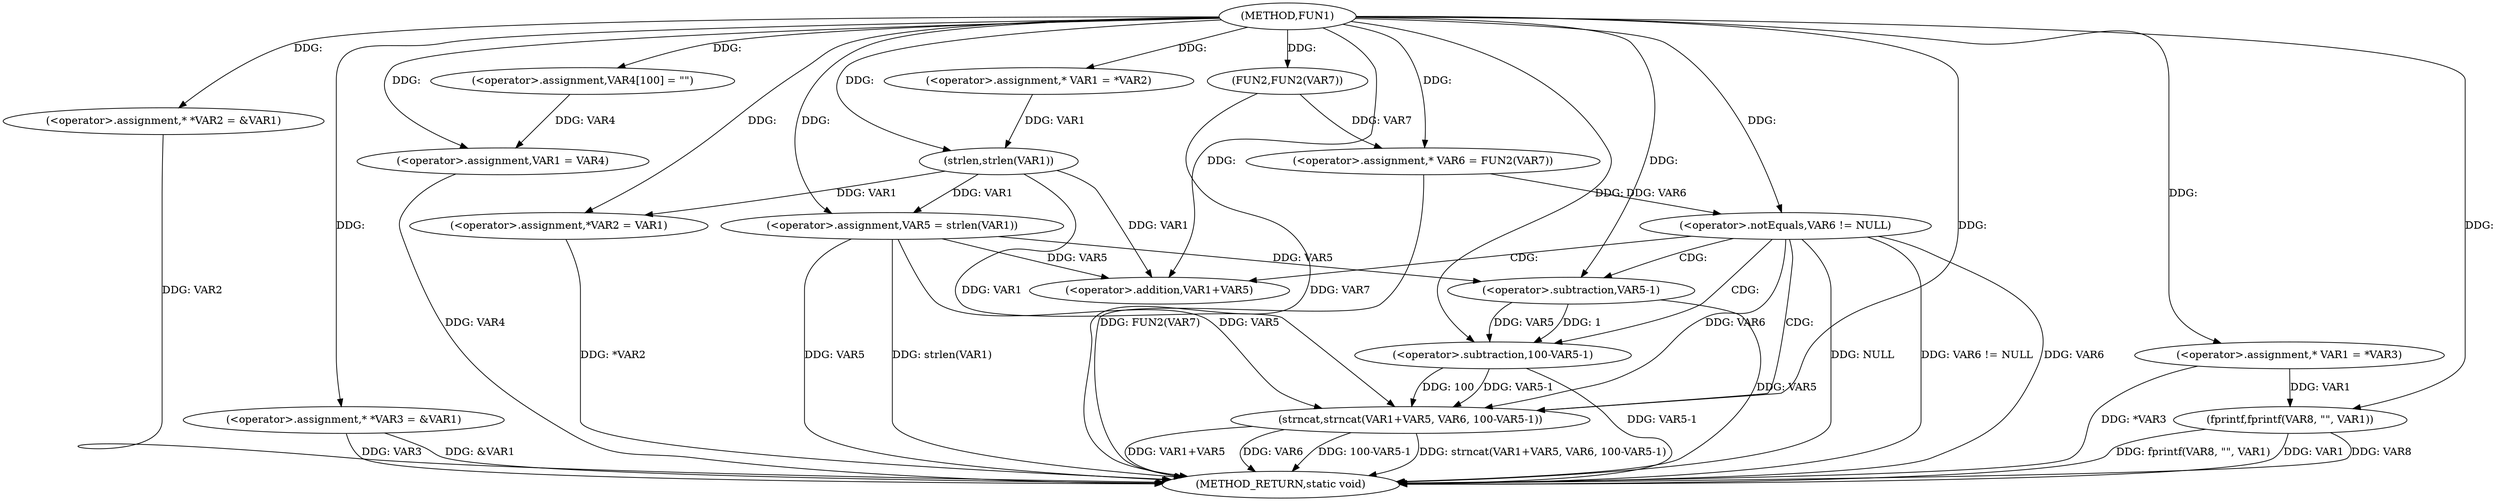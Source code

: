 digraph FUN1 {  
"1000100" [label = "(METHOD,FUN1)" ]
"1000166" [label = "(METHOD_RETURN,static void)" ]
"1000104" [label = "(<operator>.assignment,* *VAR2 = &VAR1)" ]
"1000109" [label = "(<operator>.assignment,* *VAR3 = &VAR1)" ]
"1000114" [label = "(<operator>.assignment,VAR4[100] = \"\")" ]
"1000117" [label = "(<operator>.assignment,VAR1 = VAR4)" ]
"1000122" [label = "(<operator>.assignment,* VAR1 = *VAR2)" ]
"1000128" [label = "(<operator>.assignment,VAR5 = strlen(VAR1))" ]
"1000130" [label = "(strlen,strlen(VAR1))" ]
"1000133" [label = "(<operator>.assignment,* VAR6 = FUN2(VAR7))" ]
"1000135" [label = "(FUN2,FUN2(VAR7))" ]
"1000138" [label = "(<operator>.notEquals,VAR6 != NULL)" ]
"1000142" [label = "(strncat,strncat(VAR1+VAR5, VAR6, 100-VAR5-1))" ]
"1000143" [label = "(<operator>.addition,VAR1+VAR5)" ]
"1000147" [label = "(<operator>.subtraction,100-VAR5-1)" ]
"1000149" [label = "(<operator>.subtraction,VAR5-1)" ]
"1000152" [label = "(<operator>.assignment,*VAR2 = VAR1)" ]
"1000158" [label = "(<operator>.assignment,* VAR1 = *VAR3)" ]
"1000162" [label = "(fprintf,fprintf(VAR8, \"\", VAR1))" ]
  "1000128" -> "1000166"  [ label = "DDG: strlen(VAR1)"] 
  "1000142" -> "1000166"  [ label = "DDG: strncat(VAR1+VAR5, VAR6, 100-VAR5-1)"] 
  "1000104" -> "1000166"  [ label = "DDG: VAR2"] 
  "1000138" -> "1000166"  [ label = "DDG: VAR6"] 
  "1000147" -> "1000166"  [ label = "DDG: VAR5-1"] 
  "1000152" -> "1000166"  [ label = "DDG: *VAR2"] 
  "1000149" -> "1000166"  [ label = "DDG: VAR5"] 
  "1000117" -> "1000166"  [ label = "DDG: VAR4"] 
  "1000162" -> "1000166"  [ label = "DDG: VAR1"] 
  "1000158" -> "1000166"  [ label = "DDG: *VAR3"] 
  "1000138" -> "1000166"  [ label = "DDG: NULL"] 
  "1000128" -> "1000166"  [ label = "DDG: VAR5"] 
  "1000133" -> "1000166"  [ label = "DDG: FUN2(VAR7)"] 
  "1000109" -> "1000166"  [ label = "DDG: VAR3"] 
  "1000142" -> "1000166"  [ label = "DDG: VAR1+VAR5"] 
  "1000135" -> "1000166"  [ label = "DDG: VAR7"] 
  "1000138" -> "1000166"  [ label = "DDG: VAR6 != NULL"] 
  "1000162" -> "1000166"  [ label = "DDG: VAR8"] 
  "1000162" -> "1000166"  [ label = "DDG: fprintf(VAR8, \"\", VAR1)"] 
  "1000142" -> "1000166"  [ label = "DDG: VAR6"] 
  "1000142" -> "1000166"  [ label = "DDG: 100-VAR5-1"] 
  "1000109" -> "1000166"  [ label = "DDG: &VAR1"] 
  "1000100" -> "1000104"  [ label = "DDG: "] 
  "1000100" -> "1000109"  [ label = "DDG: "] 
  "1000100" -> "1000114"  [ label = "DDG: "] 
  "1000114" -> "1000117"  [ label = "DDG: VAR4"] 
  "1000100" -> "1000117"  [ label = "DDG: "] 
  "1000100" -> "1000122"  [ label = "DDG: "] 
  "1000130" -> "1000128"  [ label = "DDG: VAR1"] 
  "1000100" -> "1000128"  [ label = "DDG: "] 
  "1000122" -> "1000130"  [ label = "DDG: VAR1"] 
  "1000100" -> "1000130"  [ label = "DDG: "] 
  "1000135" -> "1000133"  [ label = "DDG: VAR7"] 
  "1000100" -> "1000133"  [ label = "DDG: "] 
  "1000100" -> "1000135"  [ label = "DDG: "] 
  "1000133" -> "1000138"  [ label = "DDG: VAR6"] 
  "1000100" -> "1000138"  [ label = "DDG: "] 
  "1000130" -> "1000142"  [ label = "DDG: VAR1"] 
  "1000100" -> "1000142"  [ label = "DDG: "] 
  "1000128" -> "1000142"  [ label = "DDG: VAR5"] 
  "1000130" -> "1000143"  [ label = "DDG: VAR1"] 
  "1000100" -> "1000143"  [ label = "DDG: "] 
  "1000128" -> "1000143"  [ label = "DDG: VAR5"] 
  "1000138" -> "1000142"  [ label = "DDG: VAR6"] 
  "1000147" -> "1000142"  [ label = "DDG: 100"] 
  "1000147" -> "1000142"  [ label = "DDG: VAR5-1"] 
  "1000100" -> "1000147"  [ label = "DDG: "] 
  "1000149" -> "1000147"  [ label = "DDG: VAR5"] 
  "1000149" -> "1000147"  [ label = "DDG: 1"] 
  "1000100" -> "1000149"  [ label = "DDG: "] 
  "1000128" -> "1000149"  [ label = "DDG: VAR5"] 
  "1000130" -> "1000152"  [ label = "DDG: VAR1"] 
  "1000100" -> "1000152"  [ label = "DDG: "] 
  "1000100" -> "1000158"  [ label = "DDG: "] 
  "1000100" -> "1000162"  [ label = "DDG: "] 
  "1000158" -> "1000162"  [ label = "DDG: VAR1"] 
  "1000138" -> "1000142"  [ label = "CDG: "] 
  "1000138" -> "1000147"  [ label = "CDG: "] 
  "1000138" -> "1000143"  [ label = "CDG: "] 
  "1000138" -> "1000149"  [ label = "CDG: "] 
}
